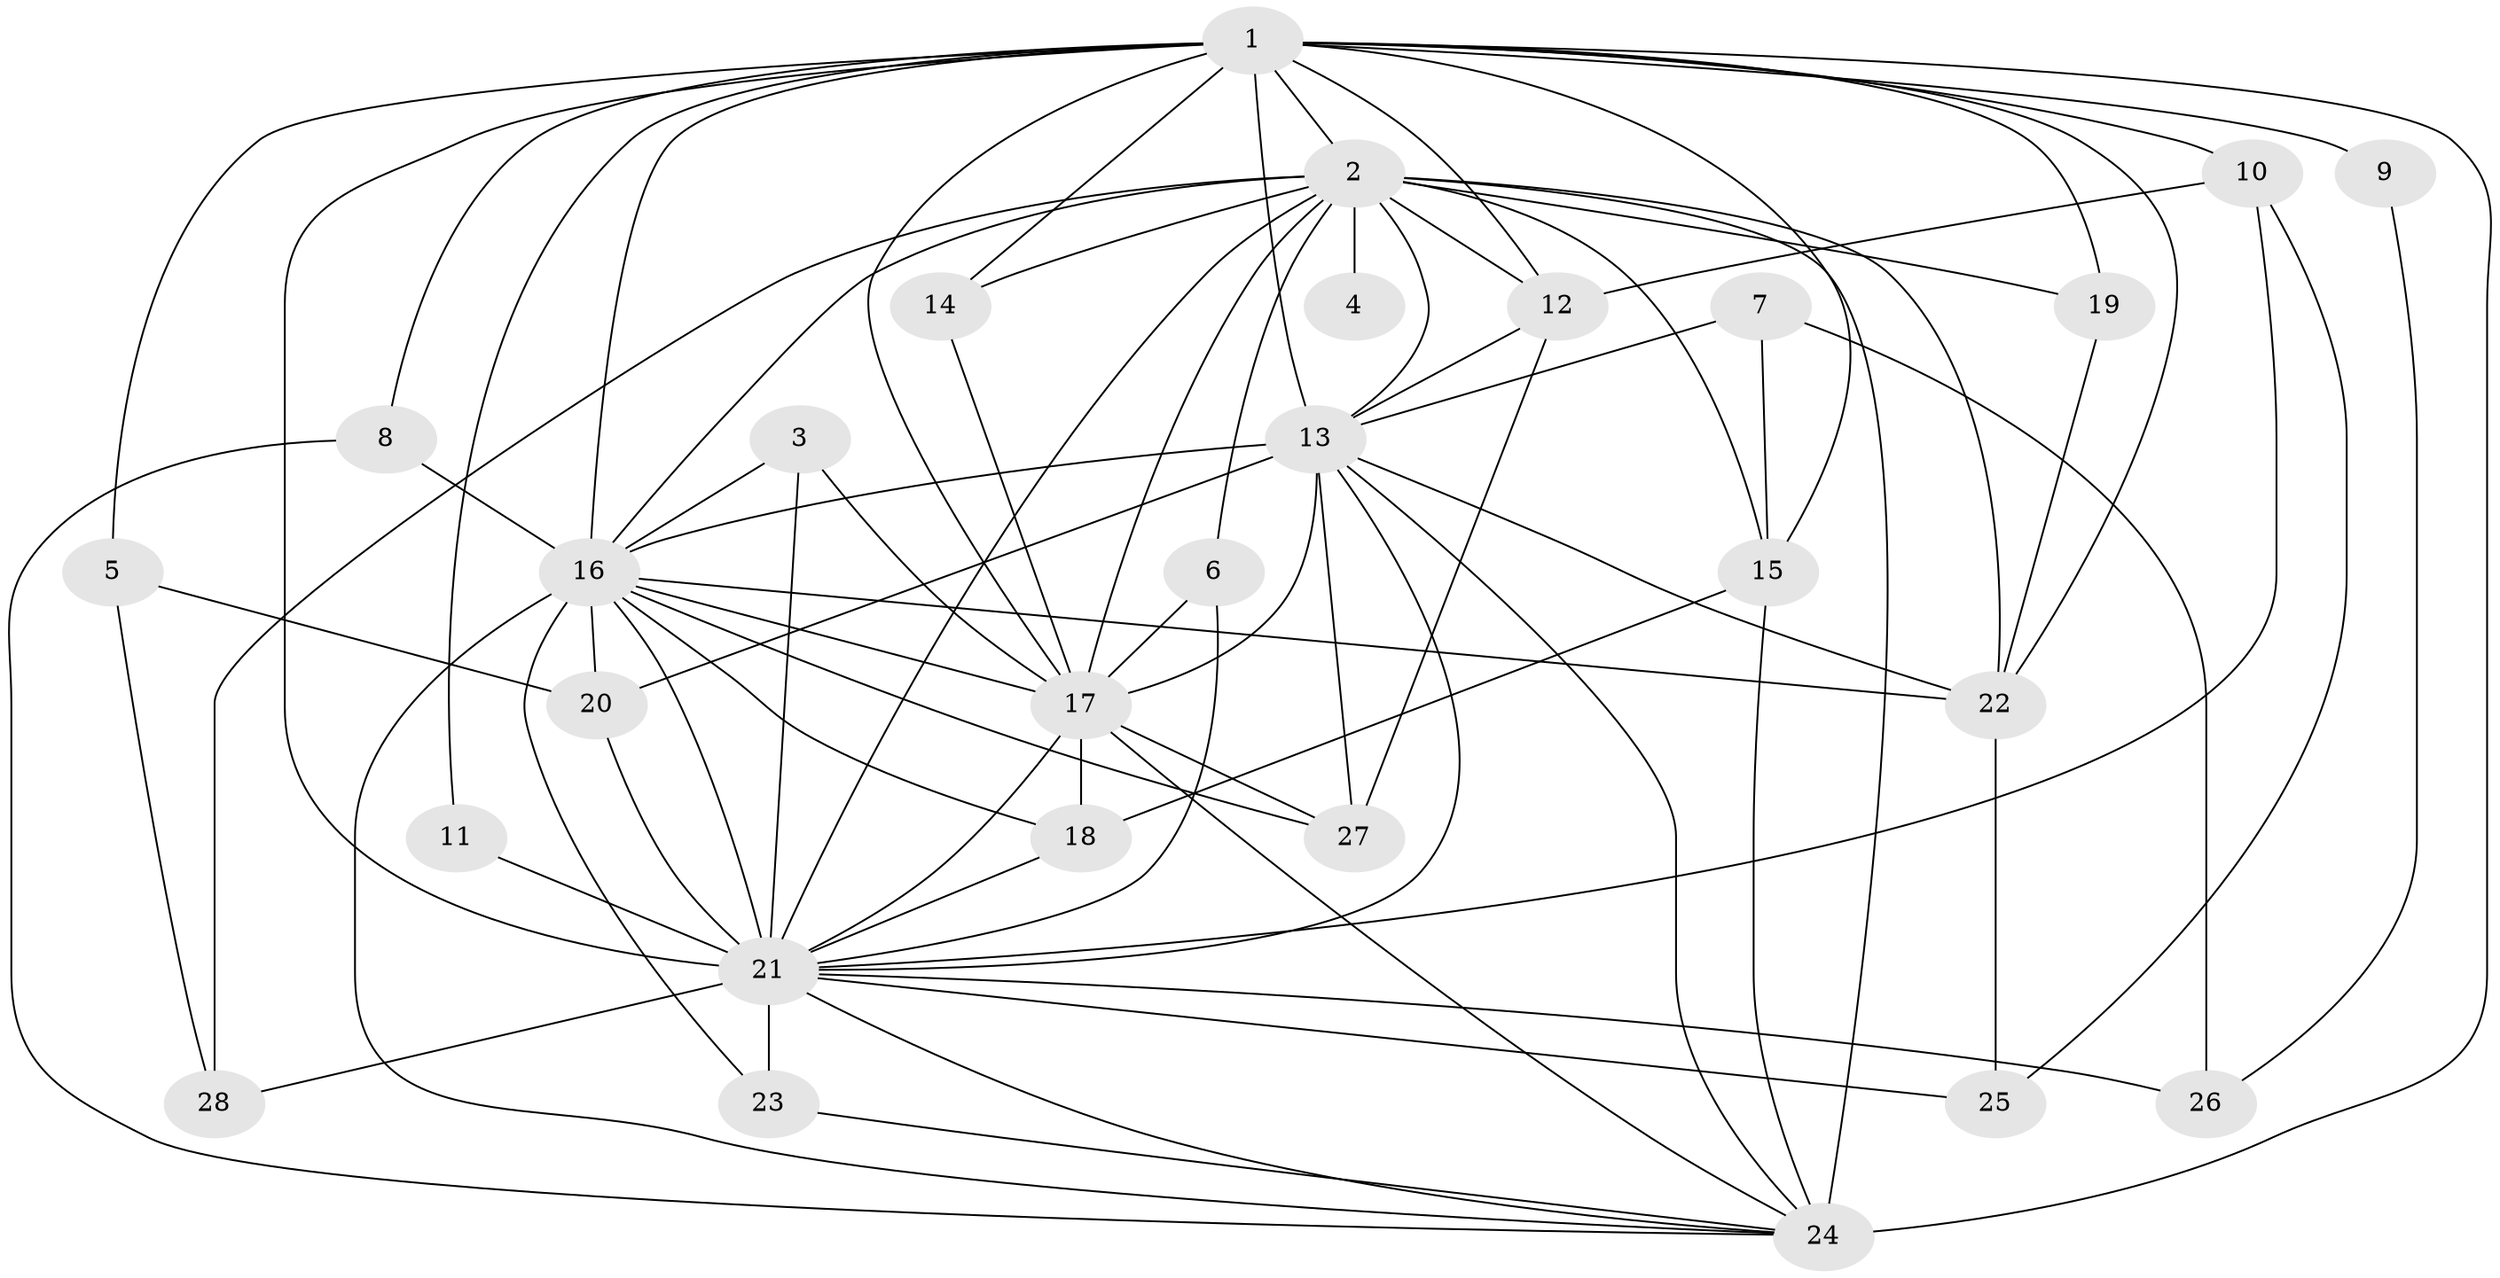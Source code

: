 // original degree distribution, {12: 0.014705882352941176, 15: 0.014705882352941176, 25: 0.014705882352941176, 13: 0.014705882352941176, 19: 0.029411764705882353, 17: 0.029411764705882353, 16: 0.014705882352941176, 14: 0.014705882352941176, 2: 0.5, 3: 0.20588235294117646, 4: 0.10294117647058823, 6: 0.029411764705882353, 5: 0.014705882352941176}
// Generated by graph-tools (version 1.1) at 2025/36/03/04/25 23:36:29]
// undirected, 28 vertices, 80 edges
graph export_dot {
  node [color=gray90,style=filled];
  1;
  2;
  3;
  4;
  5;
  6;
  7;
  8;
  9;
  10;
  11;
  12;
  13;
  14;
  15;
  16;
  17;
  18;
  19;
  20;
  21;
  22;
  23;
  24;
  25;
  26;
  27;
  28;
  1 -- 2 [weight=5.0];
  1 -- 5 [weight=2.0];
  1 -- 8 [weight=1.0];
  1 -- 9 [weight=2.0];
  1 -- 10 [weight=1.0];
  1 -- 11 [weight=1.0];
  1 -- 12 [weight=2.0];
  1 -- 13 [weight=6.0];
  1 -- 14 [weight=1.0];
  1 -- 15 [weight=1.0];
  1 -- 16 [weight=4.0];
  1 -- 17 [weight=4.0];
  1 -- 19 [weight=3.0];
  1 -- 21 [weight=5.0];
  1 -- 22 [weight=1.0];
  1 -- 24 [weight=6.0];
  2 -- 4 [weight=1.0];
  2 -- 6 [weight=1.0];
  2 -- 12 [weight=1.0];
  2 -- 13 [weight=1.0];
  2 -- 14 [weight=1.0];
  2 -- 15 [weight=1.0];
  2 -- 16 [weight=1.0];
  2 -- 17 [weight=1.0];
  2 -- 19 [weight=1.0];
  2 -- 21 [weight=1.0];
  2 -- 22 [weight=1.0];
  2 -- 24 [weight=1.0];
  2 -- 28 [weight=1.0];
  3 -- 16 [weight=1.0];
  3 -- 17 [weight=1.0];
  3 -- 21 [weight=1.0];
  5 -- 20 [weight=1.0];
  5 -- 28 [weight=1.0];
  6 -- 17 [weight=1.0];
  6 -- 21 [weight=1.0];
  7 -- 13 [weight=1.0];
  7 -- 15 [weight=1.0];
  7 -- 26 [weight=1.0];
  8 -- 16 [weight=1.0];
  8 -- 24 [weight=1.0];
  9 -- 26 [weight=1.0];
  10 -- 12 [weight=1.0];
  10 -- 21 [weight=1.0];
  10 -- 25 [weight=1.0];
  11 -- 21 [weight=2.0];
  12 -- 13 [weight=1.0];
  12 -- 27 [weight=1.0];
  13 -- 16 [weight=1.0];
  13 -- 17 [weight=1.0];
  13 -- 20 [weight=1.0];
  13 -- 21 [weight=2.0];
  13 -- 22 [weight=1.0];
  13 -- 24 [weight=1.0];
  13 -- 27 [weight=1.0];
  14 -- 17 [weight=1.0];
  15 -- 18 [weight=2.0];
  15 -- 24 [weight=1.0];
  16 -- 17 [weight=1.0];
  16 -- 18 [weight=2.0];
  16 -- 20 [weight=1.0];
  16 -- 21 [weight=3.0];
  16 -- 22 [weight=1.0];
  16 -- 23 [weight=1.0];
  16 -- 24 [weight=1.0];
  16 -- 27 [weight=1.0];
  17 -- 18 [weight=1.0];
  17 -- 21 [weight=2.0];
  17 -- 24 [weight=1.0];
  17 -- 27 [weight=1.0];
  18 -- 21 [weight=1.0];
  19 -- 22 [weight=1.0];
  20 -- 21 [weight=1.0];
  21 -- 23 [weight=1.0];
  21 -- 24 [weight=1.0];
  21 -- 25 [weight=1.0];
  21 -- 26 [weight=1.0];
  21 -- 28 [weight=1.0];
  22 -- 25 [weight=1.0];
  23 -- 24 [weight=1.0];
}

